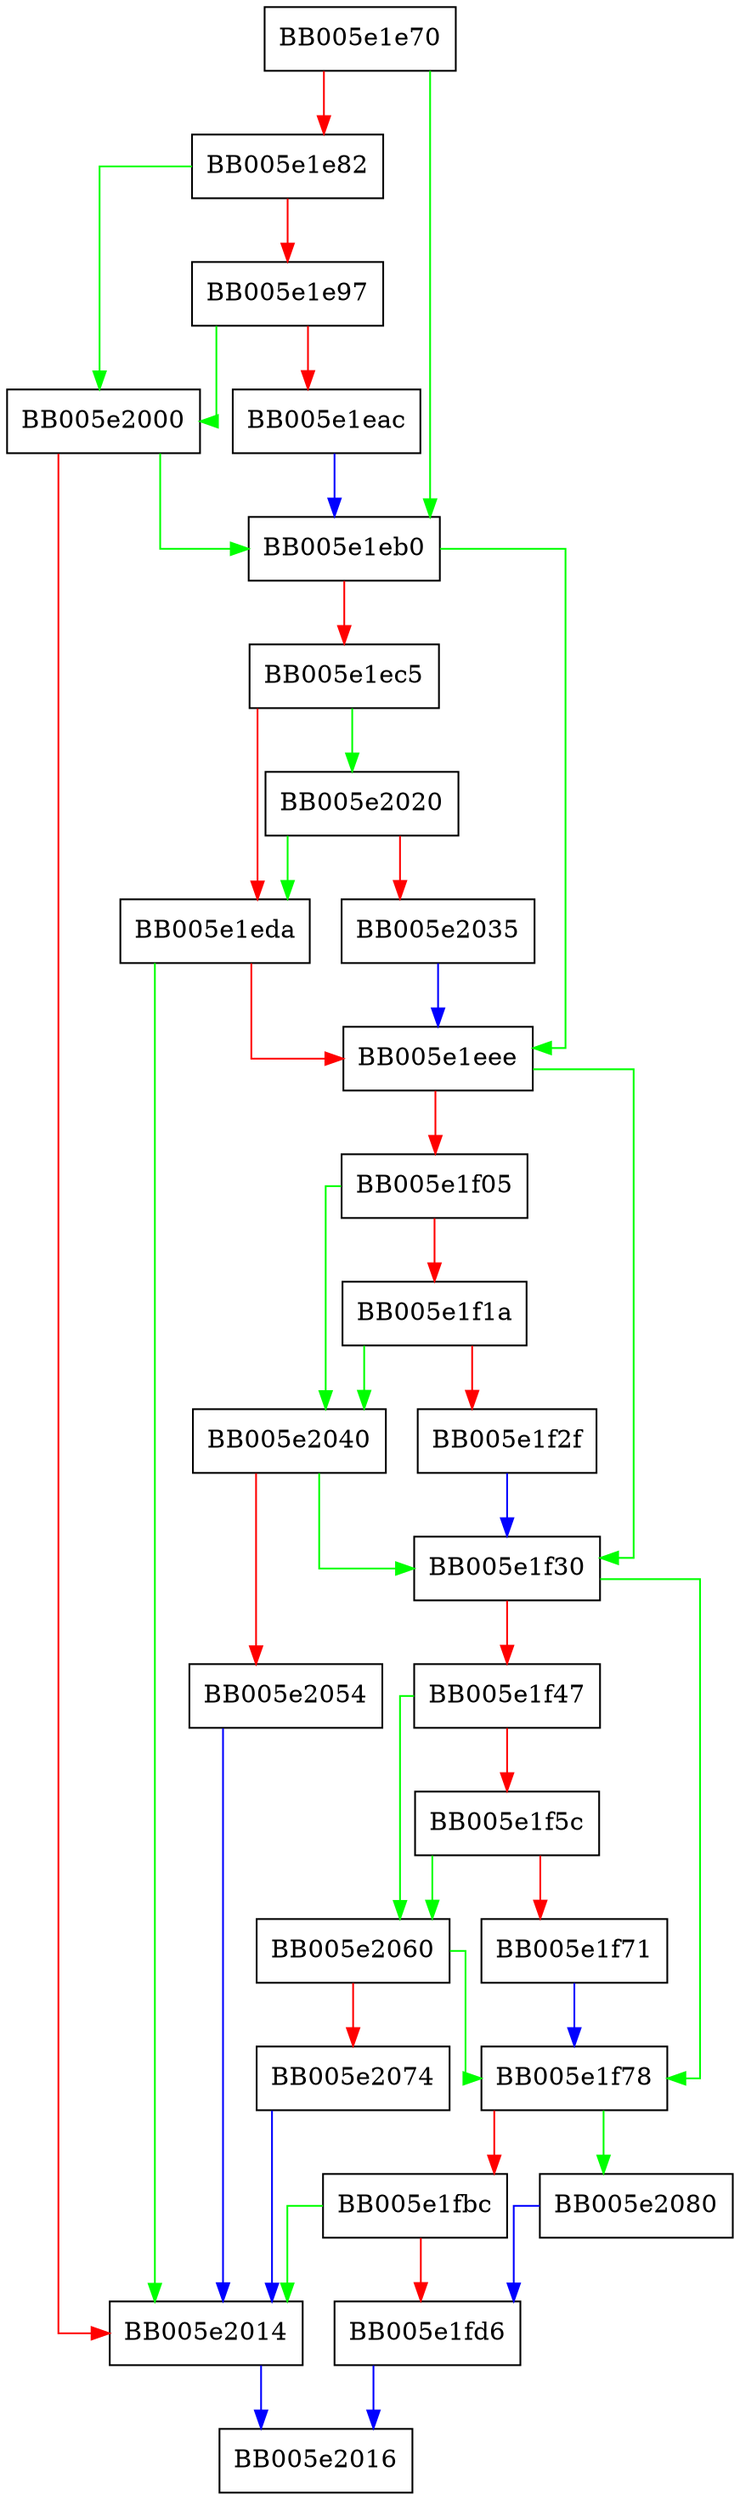 digraph ossl_ffc_params_copy {
  node [shape="box"];
  graph [splines=ortho];
  BB005e1e70 -> BB005e1eb0 [color="green"];
  BB005e1e70 -> BB005e1e82 [color="red"];
  BB005e1e82 -> BB005e2000 [color="green"];
  BB005e1e82 -> BB005e1e97 [color="red"];
  BB005e1e97 -> BB005e2000 [color="green"];
  BB005e1e97 -> BB005e1eac [color="red"];
  BB005e1eac -> BB005e1eb0 [color="blue"];
  BB005e1eb0 -> BB005e1eee [color="green"];
  BB005e1eb0 -> BB005e1ec5 [color="red"];
  BB005e1ec5 -> BB005e2020 [color="green"];
  BB005e1ec5 -> BB005e1eda [color="red"];
  BB005e1eda -> BB005e2014 [color="green"];
  BB005e1eda -> BB005e1eee [color="red"];
  BB005e1eee -> BB005e1f30 [color="green"];
  BB005e1eee -> BB005e1f05 [color="red"];
  BB005e1f05 -> BB005e2040 [color="green"];
  BB005e1f05 -> BB005e1f1a [color="red"];
  BB005e1f1a -> BB005e2040 [color="green"];
  BB005e1f1a -> BB005e1f2f [color="red"];
  BB005e1f2f -> BB005e1f30 [color="blue"];
  BB005e1f30 -> BB005e1f78 [color="green"];
  BB005e1f30 -> BB005e1f47 [color="red"];
  BB005e1f47 -> BB005e2060 [color="green"];
  BB005e1f47 -> BB005e1f5c [color="red"];
  BB005e1f5c -> BB005e2060 [color="green"];
  BB005e1f5c -> BB005e1f71 [color="red"];
  BB005e1f71 -> BB005e1f78 [color="blue"];
  BB005e1f78 -> BB005e2080 [color="green"];
  BB005e1f78 -> BB005e1fbc [color="red"];
  BB005e1fbc -> BB005e2014 [color="green"];
  BB005e1fbc -> BB005e1fd6 [color="red"];
  BB005e1fd6 -> BB005e2016 [color="blue"];
  BB005e2000 -> BB005e1eb0 [color="green"];
  BB005e2000 -> BB005e2014 [color="red"];
  BB005e2014 -> BB005e2016 [color="blue"];
  BB005e2020 -> BB005e1eda [color="green"];
  BB005e2020 -> BB005e2035 [color="red"];
  BB005e2035 -> BB005e1eee [color="blue"];
  BB005e2040 -> BB005e1f30 [color="green"];
  BB005e2040 -> BB005e2054 [color="red"];
  BB005e2054 -> BB005e2014 [color="blue"];
  BB005e2060 -> BB005e1f78 [color="green"];
  BB005e2060 -> BB005e2074 [color="red"];
  BB005e2074 -> BB005e2014 [color="blue"];
  BB005e2080 -> BB005e1fd6 [color="blue"];
}